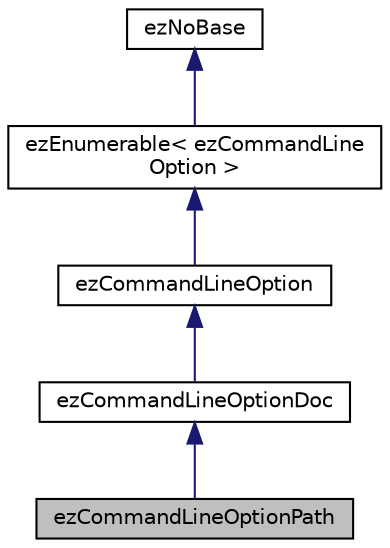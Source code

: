 digraph "ezCommandLineOptionPath"
{
 // LATEX_PDF_SIZE
  edge [fontname="Helvetica",fontsize="10",labelfontname="Helvetica",labelfontsize="10"];
  node [fontname="Helvetica",fontsize="10",shape=record];
  Node1 [label="ezCommandLineOptionPath",height=0.2,width=0.4,color="black", fillcolor="grey75", style="filled", fontcolor="black",tooltip="This command line option exposes absolute paths. If the user provides a relative path,..."];
  Node2 -> Node1 [dir="back",color="midnightblue",fontsize="10",style="solid",fontname="Helvetica"];
  Node2 [label="ezCommandLineOptionDoc",height=0.2,width=0.4,color="black", fillcolor="white", style="filled",URL="$d2/d4a/classez_command_line_option_doc.htm",tooltip="ezCommandLineOptionDoc can be used to document a command line option whose logic might be more comple..."];
  Node3 -> Node2 [dir="back",color="midnightblue",fontsize="10",style="solid",fontname="Helvetica"];
  Node3 [label="ezCommandLineOption",height=0.2,width=0.4,color="black", fillcolor="white", style="filled",URL="$db/d9d/classez_command_line_option.htm",tooltip="ezCommandLineOption (and derived types) are used to define options that the application supports."];
  Node4 -> Node3 [dir="back",color="midnightblue",fontsize="10",style="solid",fontname="Helvetica"];
  Node4 [label="ezEnumerable\< ezCommandLine\lOption \>",height=0.2,width=0.4,color="black", fillcolor="white", style="filled",URL="$d5/d0b/classez_enumerable.htm",tooltip=" "];
  Node5 -> Node4 [dir="back",color="midnightblue",fontsize="10",style="solid",fontname="Helvetica"];
  Node5 [label="ezNoBase",height=0.2,width=0.4,color="black", fillcolor="white", style="filled",URL="$d4/d02/classez_no_base.htm",tooltip="Dummy type to pass to templates and macros that expect a base type for a class that has no base."];
}
